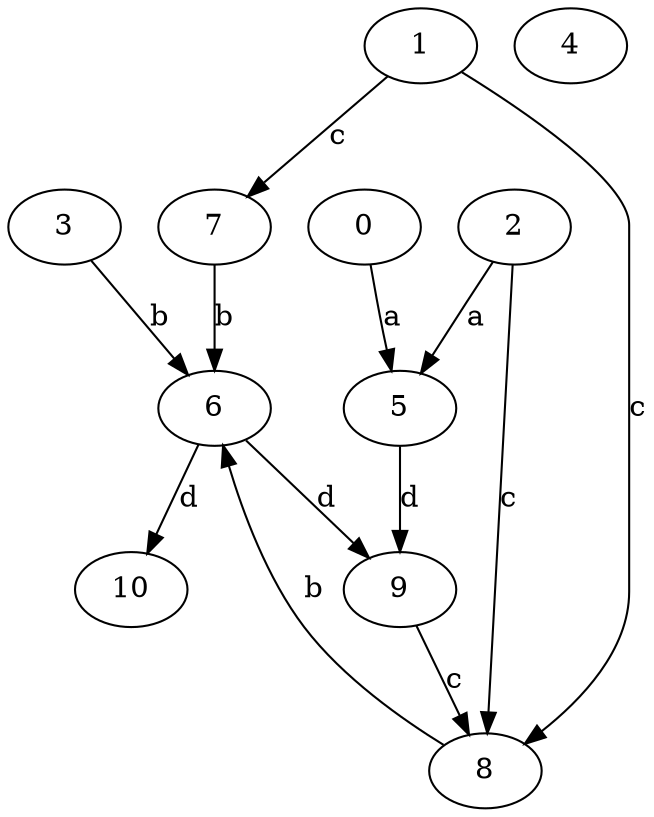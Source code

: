 strict digraph  {
3;
4;
5;
0;
6;
7;
1;
8;
9;
2;
10;
3 -> 6  [label=b];
5 -> 9  [label=d];
0 -> 5  [label=a];
6 -> 9  [label=d];
6 -> 10  [label=d];
7 -> 6  [label=b];
1 -> 7  [label=c];
1 -> 8  [label=c];
8 -> 6  [label=b];
9 -> 8  [label=c];
2 -> 5  [label=a];
2 -> 8  [label=c];
}
